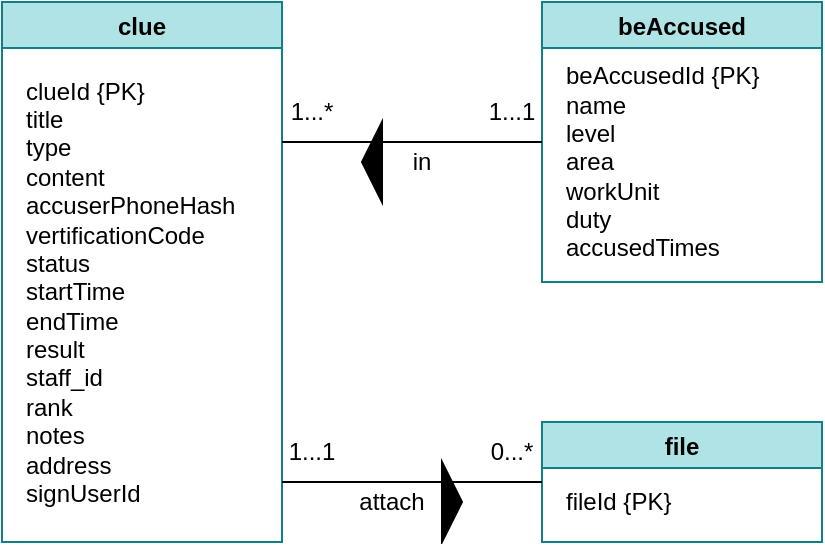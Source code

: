 <mxfile version="18.1.3" type="github">
  <diagram id="PVdCfdHXLEt_9WwVZcfN" name="Page-1">
    <mxGraphModel dx="509" dy="481" grid="1" gridSize="10" guides="1" tooltips="1" connect="1" arrows="1" fold="1" page="1" pageScale="1" pageWidth="827" pageHeight="1169" math="0" shadow="0">
      <root>
        <mxCell id="0" />
        <mxCell id="1" parent="0" />
        <mxCell id="waUtbsq5y6apSech4ZY3-2" value="clue" style="swimlane;fillColor=#b0e3e6;strokeColor=#0e8088;" parent="1" vertex="1">
          <mxGeometry x="200" y="230" width="140" height="270" as="geometry">
            <mxRectangle x="200" y="230" width="130" height="23" as="alternateBounds" />
          </mxGeometry>
        </mxCell>
        <mxCell id="waUtbsq5y6apSech4ZY3-6" value="clueId {PK}&lt;br&gt;&lt;div style=&quot;&quot;&gt;title&lt;/div&gt;&lt;div style=&quot;&quot;&gt;type&lt;br&gt;&lt;/div&gt;&lt;div style=&quot;&quot;&gt;content&lt;br&gt;&lt;/div&gt;&lt;div style=&quot;&quot;&gt;accuserPhoneHash&lt;/div&gt;&lt;div style=&quot;&quot;&gt;&lt;div&gt;vertificationCode&lt;/div&gt;&lt;div&gt;status&lt;br&gt;&lt;/div&gt;&lt;/div&gt;&lt;div style=&quot;&quot;&gt;startTime&lt;/div&gt;&lt;div style=&quot;&quot;&gt;endTime&lt;/div&gt;&lt;div style=&quot;&quot;&gt;result&lt;/div&gt;&lt;div style=&quot;&quot;&gt;staff_id&lt;/div&gt;&lt;div style=&quot;&quot;&gt;&lt;span style=&quot;background-color: initial;&quot;&gt;rank&lt;/span&gt;&lt;br&gt;&lt;/div&gt;&lt;div style=&quot;&quot;&gt;notes&lt;/div&gt;&lt;div style=&quot;&quot;&gt;address&lt;/div&gt;&lt;div style=&quot;&quot;&gt;signUserId&lt;/div&gt;" style="text;html=1;align=left;verticalAlign=middle;resizable=0;points=[];autosize=1;strokeColor=none;fillColor=none;" parent="waUtbsq5y6apSech4ZY3-2" vertex="1">
          <mxGeometry x="10" y="35" width="120" height="220" as="geometry" />
        </mxCell>
        <mxCell id="waUtbsq5y6apSech4ZY3-5" value="file" style="swimlane;fillColor=#b0e3e6;strokeColor=#0e8088;" parent="1" vertex="1">
          <mxGeometry x="470" y="440" width="140" height="60" as="geometry">
            <mxRectangle x="470" y="430" width="50" height="23" as="alternateBounds" />
          </mxGeometry>
        </mxCell>
        <mxCell id="waUtbsq5y6apSech4ZY3-9" value="fileId {PK}" style="text;html=1;align=left;verticalAlign=middle;resizable=0;points=[];autosize=1;strokeColor=none;fillColor=none;" parent="waUtbsq5y6apSech4ZY3-5" vertex="1">
          <mxGeometry x="10" y="30" width="70" height="20" as="geometry" />
        </mxCell>
        <mxCell id="waUtbsq5y6apSech4ZY3-3" value="beAccused" style="swimlane;fillColor=#b0e3e6;strokeColor=#0e8088;" parent="1" vertex="1">
          <mxGeometry x="470" y="230" width="140" height="140" as="geometry" />
        </mxCell>
        <mxCell id="waUtbsq5y6apSech4ZY3-8" value="&lt;span style=&quot;&quot;&gt;beAccusedId {PK}&lt;/span&gt;&lt;br style=&quot;&quot;&gt;&lt;span style=&quot;&quot;&gt;name&lt;/span&gt;&lt;br style=&quot;&quot;&gt;&lt;span style=&quot;&quot;&gt;level&lt;/span&gt;&lt;br style=&quot;&quot;&gt;&lt;span style=&quot;&quot;&gt;area&lt;/span&gt;&lt;br style=&quot;&quot;&gt;&lt;span style=&quot;&quot;&gt;workUnit&lt;br&gt;duty&lt;br&gt;accusedTimes&lt;br&gt;&lt;/span&gt;" style="text;html=1;align=left;verticalAlign=middle;resizable=0;points=[];autosize=1;" parent="waUtbsq5y6apSech4ZY3-3" vertex="1">
          <mxGeometry x="10" y="30" width="110" height="100" as="geometry" />
        </mxCell>
        <mxCell id="waUtbsq5y6apSech4ZY3-18" value="" style="endArrow=none;html=1;rounded=0;elbow=vertical;entryX=0;entryY=0.5;entryDx=0;entryDy=0;" parent="1" target="waUtbsq5y6apSech4ZY3-3" edge="1">
          <mxGeometry width="50" height="50" relative="1" as="geometry">
            <mxPoint x="340" y="300" as="sourcePoint" />
            <mxPoint x="430" y="298" as="targetPoint" />
          </mxGeometry>
        </mxCell>
        <mxCell id="waUtbsq5y6apSech4ZY3-19" value="1...1" style="text;html=1;strokeColor=none;fillColor=none;align=center;verticalAlign=middle;whiteSpace=wrap;rounded=0;" parent="1" vertex="1">
          <mxGeometry x="438" y="280" width="34" height="10" as="geometry" />
        </mxCell>
        <mxCell id="waUtbsq5y6apSech4ZY3-24" value="1...*" style="text;html=1;strokeColor=none;fillColor=none;align=center;verticalAlign=middle;whiteSpace=wrap;rounded=0;" parent="1" vertex="1">
          <mxGeometry x="340" y="280" width="30" height="10" as="geometry" />
        </mxCell>
        <mxCell id="waUtbsq5y6apSech4ZY3-27" value="" style="endArrow=none;html=1;rounded=0;elbow=vertical;entryX=0;entryY=0.5;entryDx=0;entryDy=0;" parent="1" target="waUtbsq5y6apSech4ZY3-5" edge="1">
          <mxGeometry width="50" height="50" relative="1" as="geometry">
            <mxPoint x="340" y="470" as="sourcePoint" />
            <mxPoint x="400" y="440" as="targetPoint" />
          </mxGeometry>
        </mxCell>
        <mxCell id="waUtbsq5y6apSech4ZY3-29" value="1...1" style="text;html=1;strokeColor=none;fillColor=none;align=center;verticalAlign=middle;whiteSpace=wrap;rounded=0;" parent="1" vertex="1">
          <mxGeometry x="340" y="450" width="30" height="10" as="geometry" />
        </mxCell>
        <mxCell id="waUtbsq5y6apSech4ZY3-30" value="0...*" style="text;html=1;strokeColor=none;fillColor=none;align=center;verticalAlign=middle;whiteSpace=wrap;rounded=0;" parent="1" vertex="1">
          <mxGeometry x="440" y="450" width="30" height="10" as="geometry" />
        </mxCell>
        <mxCell id="waUtbsq5y6apSech4ZY3-31" value="attach" style="text;html=1;strokeColor=none;fillColor=none;align=center;verticalAlign=middle;whiteSpace=wrap;rounded=0;" parent="1" vertex="1">
          <mxGeometry x="370" y="470" width="50" height="20" as="geometry" />
        </mxCell>
        <mxCell id="iyclm2ML-x0x2ChSaFrF-1" value="in" style="text;html=1;strokeColor=none;fillColor=none;align=center;verticalAlign=middle;whiteSpace=wrap;rounded=0;" parent="1" vertex="1">
          <mxGeometry x="390" y="300" width="40" height="20" as="geometry" />
        </mxCell>
        <mxCell id="iyclm2ML-x0x2ChSaFrF-2" style="edgeStyle=orthogonalEdgeStyle;rounded=0;orthogonalLoop=1;jettySize=auto;html=1;exitX=0.5;exitY=1;exitDx=0;exitDy=0;" parent="1" source="waUtbsq5y6apSech4ZY3-31" target="waUtbsq5y6apSech4ZY3-31" edge="1">
          <mxGeometry relative="1" as="geometry" />
        </mxCell>
        <mxCell id="iyclm2ML-x0x2ChSaFrF-3" value="" style="shape=mxgraph.arrows2.wedgeArrow;html=1;fillColor=#000000;bendable=0;rounded=0;exitX=1;exitY=0.5;exitDx=0;exitDy=0;" parent="1" source="waUtbsq5y6apSech4ZY3-31" edge="1">
          <mxGeometry width="100" height="100" relative="1" as="geometry">
            <mxPoint x="400" y="610" as="sourcePoint" />
            <mxPoint x="430" y="480" as="targetPoint" />
          </mxGeometry>
        </mxCell>
        <mxCell id="iyclm2ML-x0x2ChSaFrF-4" value="" style="shape=mxgraph.arrows2.wedgeArrow;html=1;fillColor=#000000;bendable=0;rounded=0;exitX=0;exitY=0.5;exitDx=0;exitDy=0;" parent="1" source="iyclm2ML-x0x2ChSaFrF-1" edge="1">
          <mxGeometry width="100" height="100" relative="1" as="geometry">
            <mxPoint x="370" y="470" as="sourcePoint" />
            <mxPoint x="380" y="310" as="targetPoint" />
          </mxGeometry>
        </mxCell>
      </root>
    </mxGraphModel>
  </diagram>
</mxfile>
